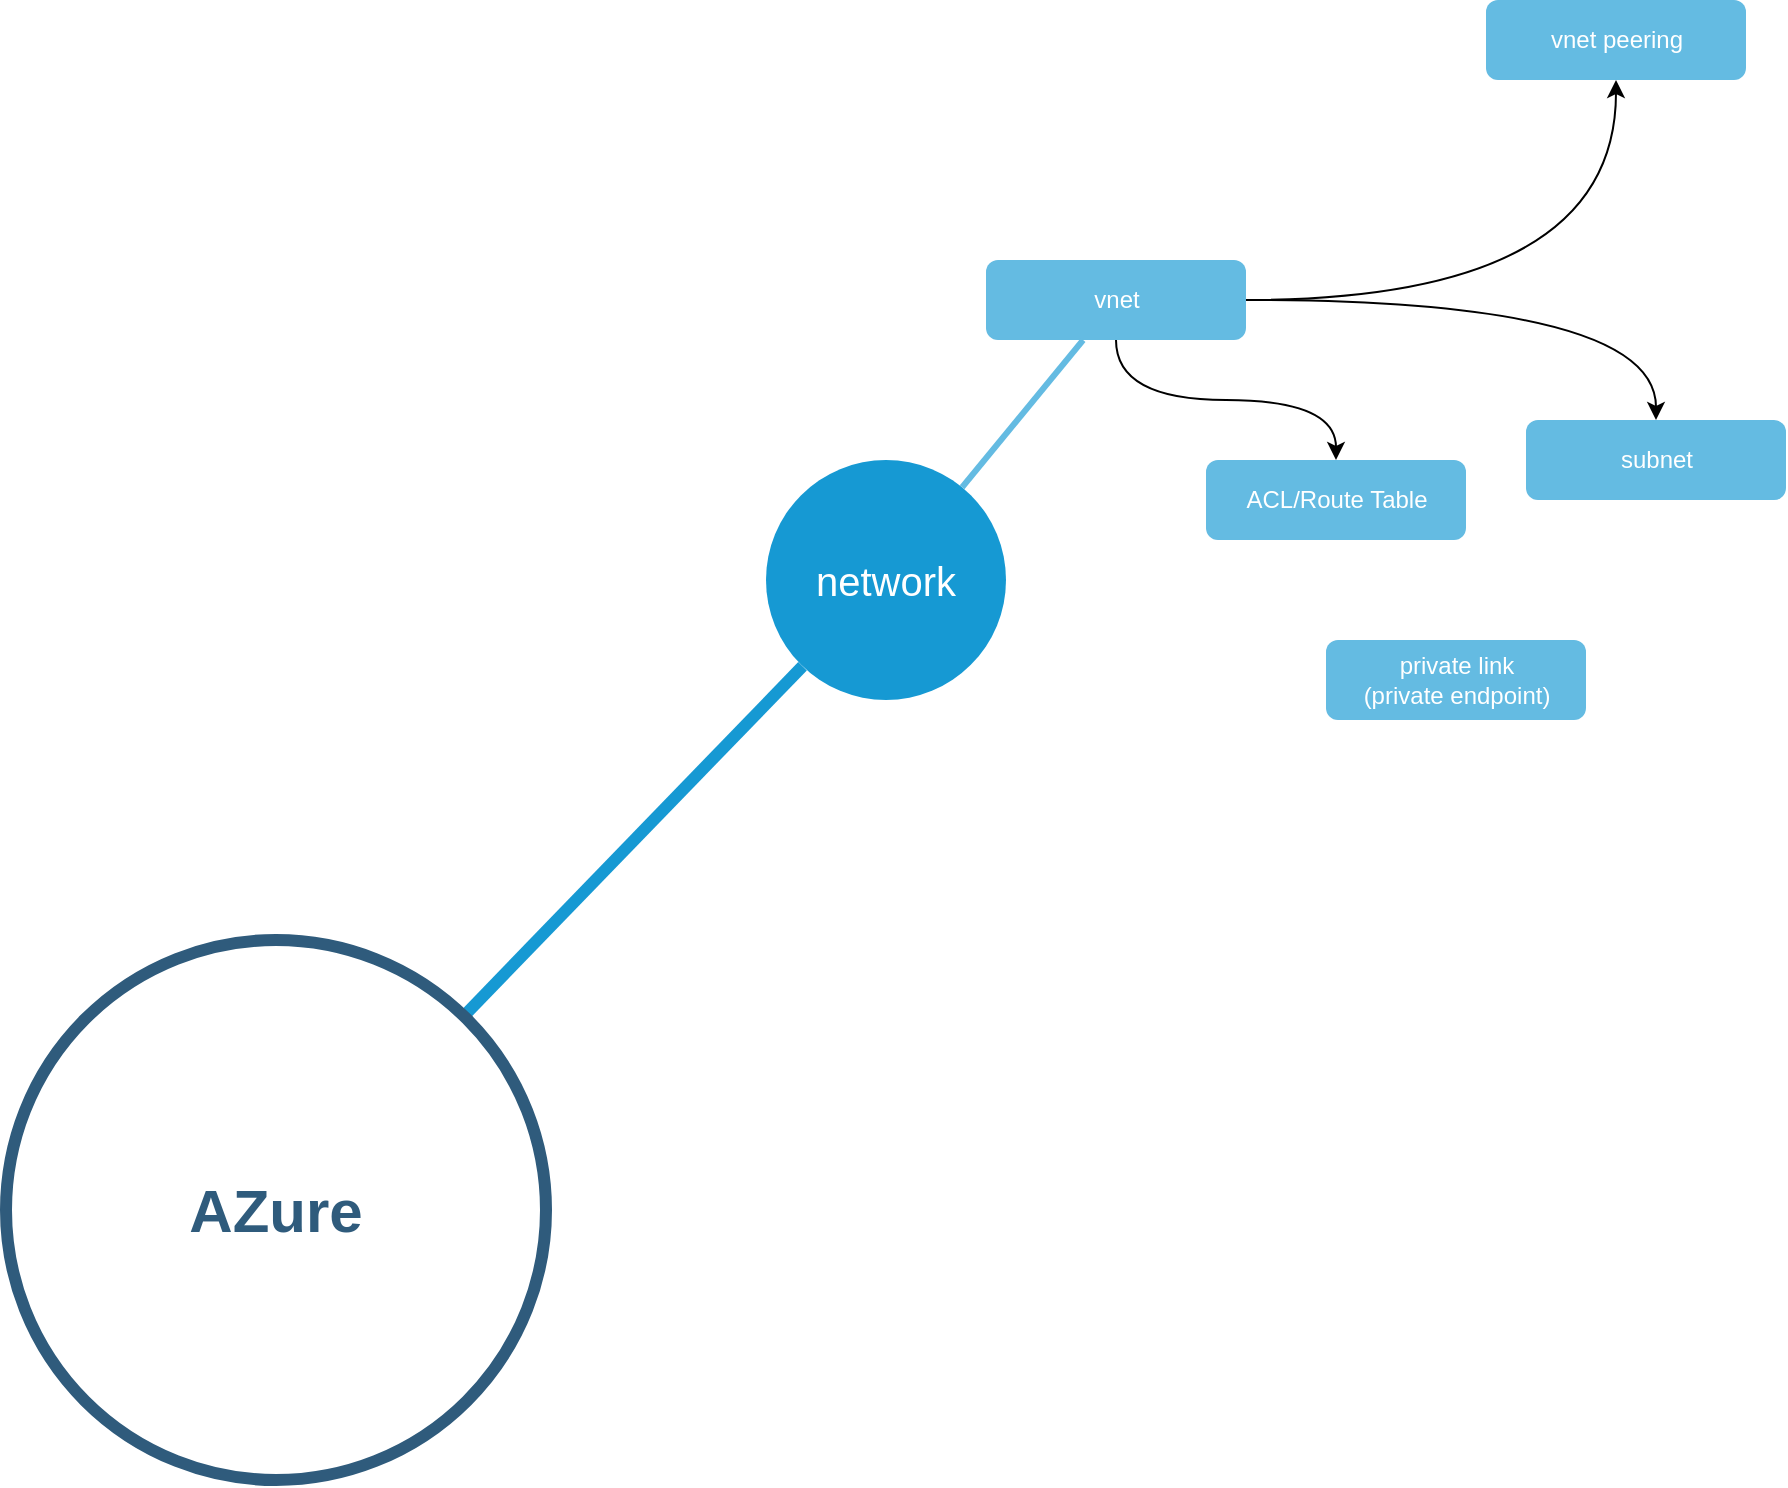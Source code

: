 <mxfile version="13.0.3" type="github" pages="2">
  <diagram id="6a731a19-8d31-9384-78a2-239565b7b9f0" name="AZure">
    <mxGraphModel dx="1186" dy="764" grid="1" gridSize="10" guides="1" tooltips="1" connect="1" arrows="1" fold="1" page="1" pageScale="1" pageWidth="1169" pageHeight="827" background="#ffffff" math="0" shadow="0">
      <root>
        <mxCell id="0" />
        <mxCell id="1" parent="0" />
        <mxCell id="1350" value="network" style="ellipse;whiteSpace=wrap;html=1;shadow=0;fontFamily=Helvetica;fontSize=20;fontColor=#FFFFFF;align=center;strokeWidth=3;fillColor=#1699D3;strokeColor=none;" parent="1" vertex="1">
          <mxGeometry x="610" y="260" width="120" height="120" as="geometry" />
        </mxCell>
        <mxCell id="1359" style="endArrow=none;strokeWidth=6;strokeColor=#1699D3;html=1;" parent="1" source="1515" target="1350" edge="1">
          <mxGeometry relative="1" as="geometry" />
        </mxCell>
        <mxCell id="mNiaKAQRIwL9d3Nvt324-1543" value="" style="edgeStyle=orthogonalEdgeStyle;rounded=0;orthogonalLoop=1;jettySize=auto;html=1;curved=1;" edge="1" parent="1" source="1372" target="mNiaKAQRIwL9d3Nvt324-1542">
          <mxGeometry relative="1" as="geometry" />
        </mxCell>
        <mxCell id="mNiaKAQRIwL9d3Nvt324-1545" value="" style="edgeStyle=orthogonalEdgeStyle;rounded=0;orthogonalLoop=1;jettySize=auto;html=1;curved=1;" edge="1" parent="1" source="1372" target="mNiaKAQRIwL9d3Nvt324-1544">
          <mxGeometry relative="1" as="geometry" />
        </mxCell>
        <mxCell id="6XpFkjYFlub7kb4wAWm7-1517" value="" style="edgeStyle=orthogonalEdgeStyle;rounded=0;orthogonalLoop=1;jettySize=auto;html=1;curved=1;" edge="1" parent="1" source="1372" target="6XpFkjYFlub7kb4wAWm7-1516">
          <mxGeometry relative="1" as="geometry" />
        </mxCell>
        <object label="vnet" id="1372">
          <mxCell style="rounded=1;fillColor=#64BBE2;strokeColor=none;strokeWidth=3;shadow=0;html=1;fontColor=#FFFFFF;" parent="1" vertex="1">
            <mxGeometry x="720" y="160" width="130" height="40" as="geometry" />
          </mxCell>
        </object>
        <mxCell id="6XpFkjYFlub7kb4wAWm7-1516" value="ACL/Route Table" style="rounded=1;fillColor=#64BBE2;strokeColor=none;strokeWidth=3;shadow=0;html=1;fontColor=#FFFFFF;" vertex="1" parent="1">
          <mxGeometry x="830" y="260" width="130" height="40" as="geometry" />
        </mxCell>
        <mxCell id="mNiaKAQRIwL9d3Nvt324-1544" value="subnet" style="rounded=1;fillColor=#64BBE2;strokeColor=none;strokeWidth=3;shadow=0;html=1;fontColor=#FFFFFF;" vertex="1" parent="1">
          <mxGeometry x="990" y="240" width="130" height="40" as="geometry" />
        </mxCell>
        <mxCell id="mNiaKAQRIwL9d3Nvt324-1542" value="vnet peering" style="rounded=1;fillColor=#64BBE2;strokeColor=none;strokeWidth=3;shadow=0;html=1;fontColor=#FFFFFF;" vertex="1" parent="1">
          <mxGeometry x="970" y="30" width="130" height="40" as="geometry" />
        </mxCell>
        <mxCell id="1384" value="" style="edgeStyle=none;endArrow=none;strokeWidth=3;strokeColor=#64BBE2;html=1;" parent="1" source="1350" target="1372" edge="1">
          <mxGeometry x="-221.5" y="56.5" width="100" height="100" as="geometry">
            <mxPoint x="-221.5" y="156.5" as="sourcePoint" />
            <mxPoint x="-121.5" y="56.5" as="targetPoint" />
          </mxGeometry>
        </mxCell>
        <mxCell id="1515" value="AZure" style="ellipse;whiteSpace=wrap;html=1;shadow=0;fontFamily=Helvetica;fontSize=30;fontColor=#2F5B7C;align=center;strokeColor=#2F5B7C;strokeWidth=6;fillColor=#FFFFFF;fontStyle=1;gradientColor=none;" parent="1" vertex="1">
          <mxGeometry x="230" y="500" width="270" height="270" as="geometry" />
        </mxCell>
        <mxCell id="6XpFkjYFlub7kb4wAWm7-1515" value="private link&lt;br&gt;(private endpoint)" style="rounded=1;fillColor=#64BBE2;strokeColor=none;strokeWidth=3;shadow=0;html=1;fontColor=#FFFFFF;" vertex="1" parent="1">
          <mxGeometry x="890" y="350" width="130" height="40" as="geometry" />
        </mxCell>
      </root>
    </mxGraphModel>
  </diagram>
  <diagram id="opLCDMtnMdFaz5-k9RsS" name="Page-2">
    <mxGraphModel dx="1186" dy="764" grid="1" gridSize="10" guides="1" tooltips="1" connect="1" arrows="1" fold="1" page="1" pageScale="1" pageWidth="850" pageHeight="1100" math="0" shadow="0">
      <root>
        <mxCell id="ZWWbI9fi0-9k9005FOOP-0" />
        <mxCell id="ZWWbI9fi0-9k9005FOOP-1" parent="ZWWbI9fi0-9k9005FOOP-0" />
      </root>
    </mxGraphModel>
  </diagram>
</mxfile>
